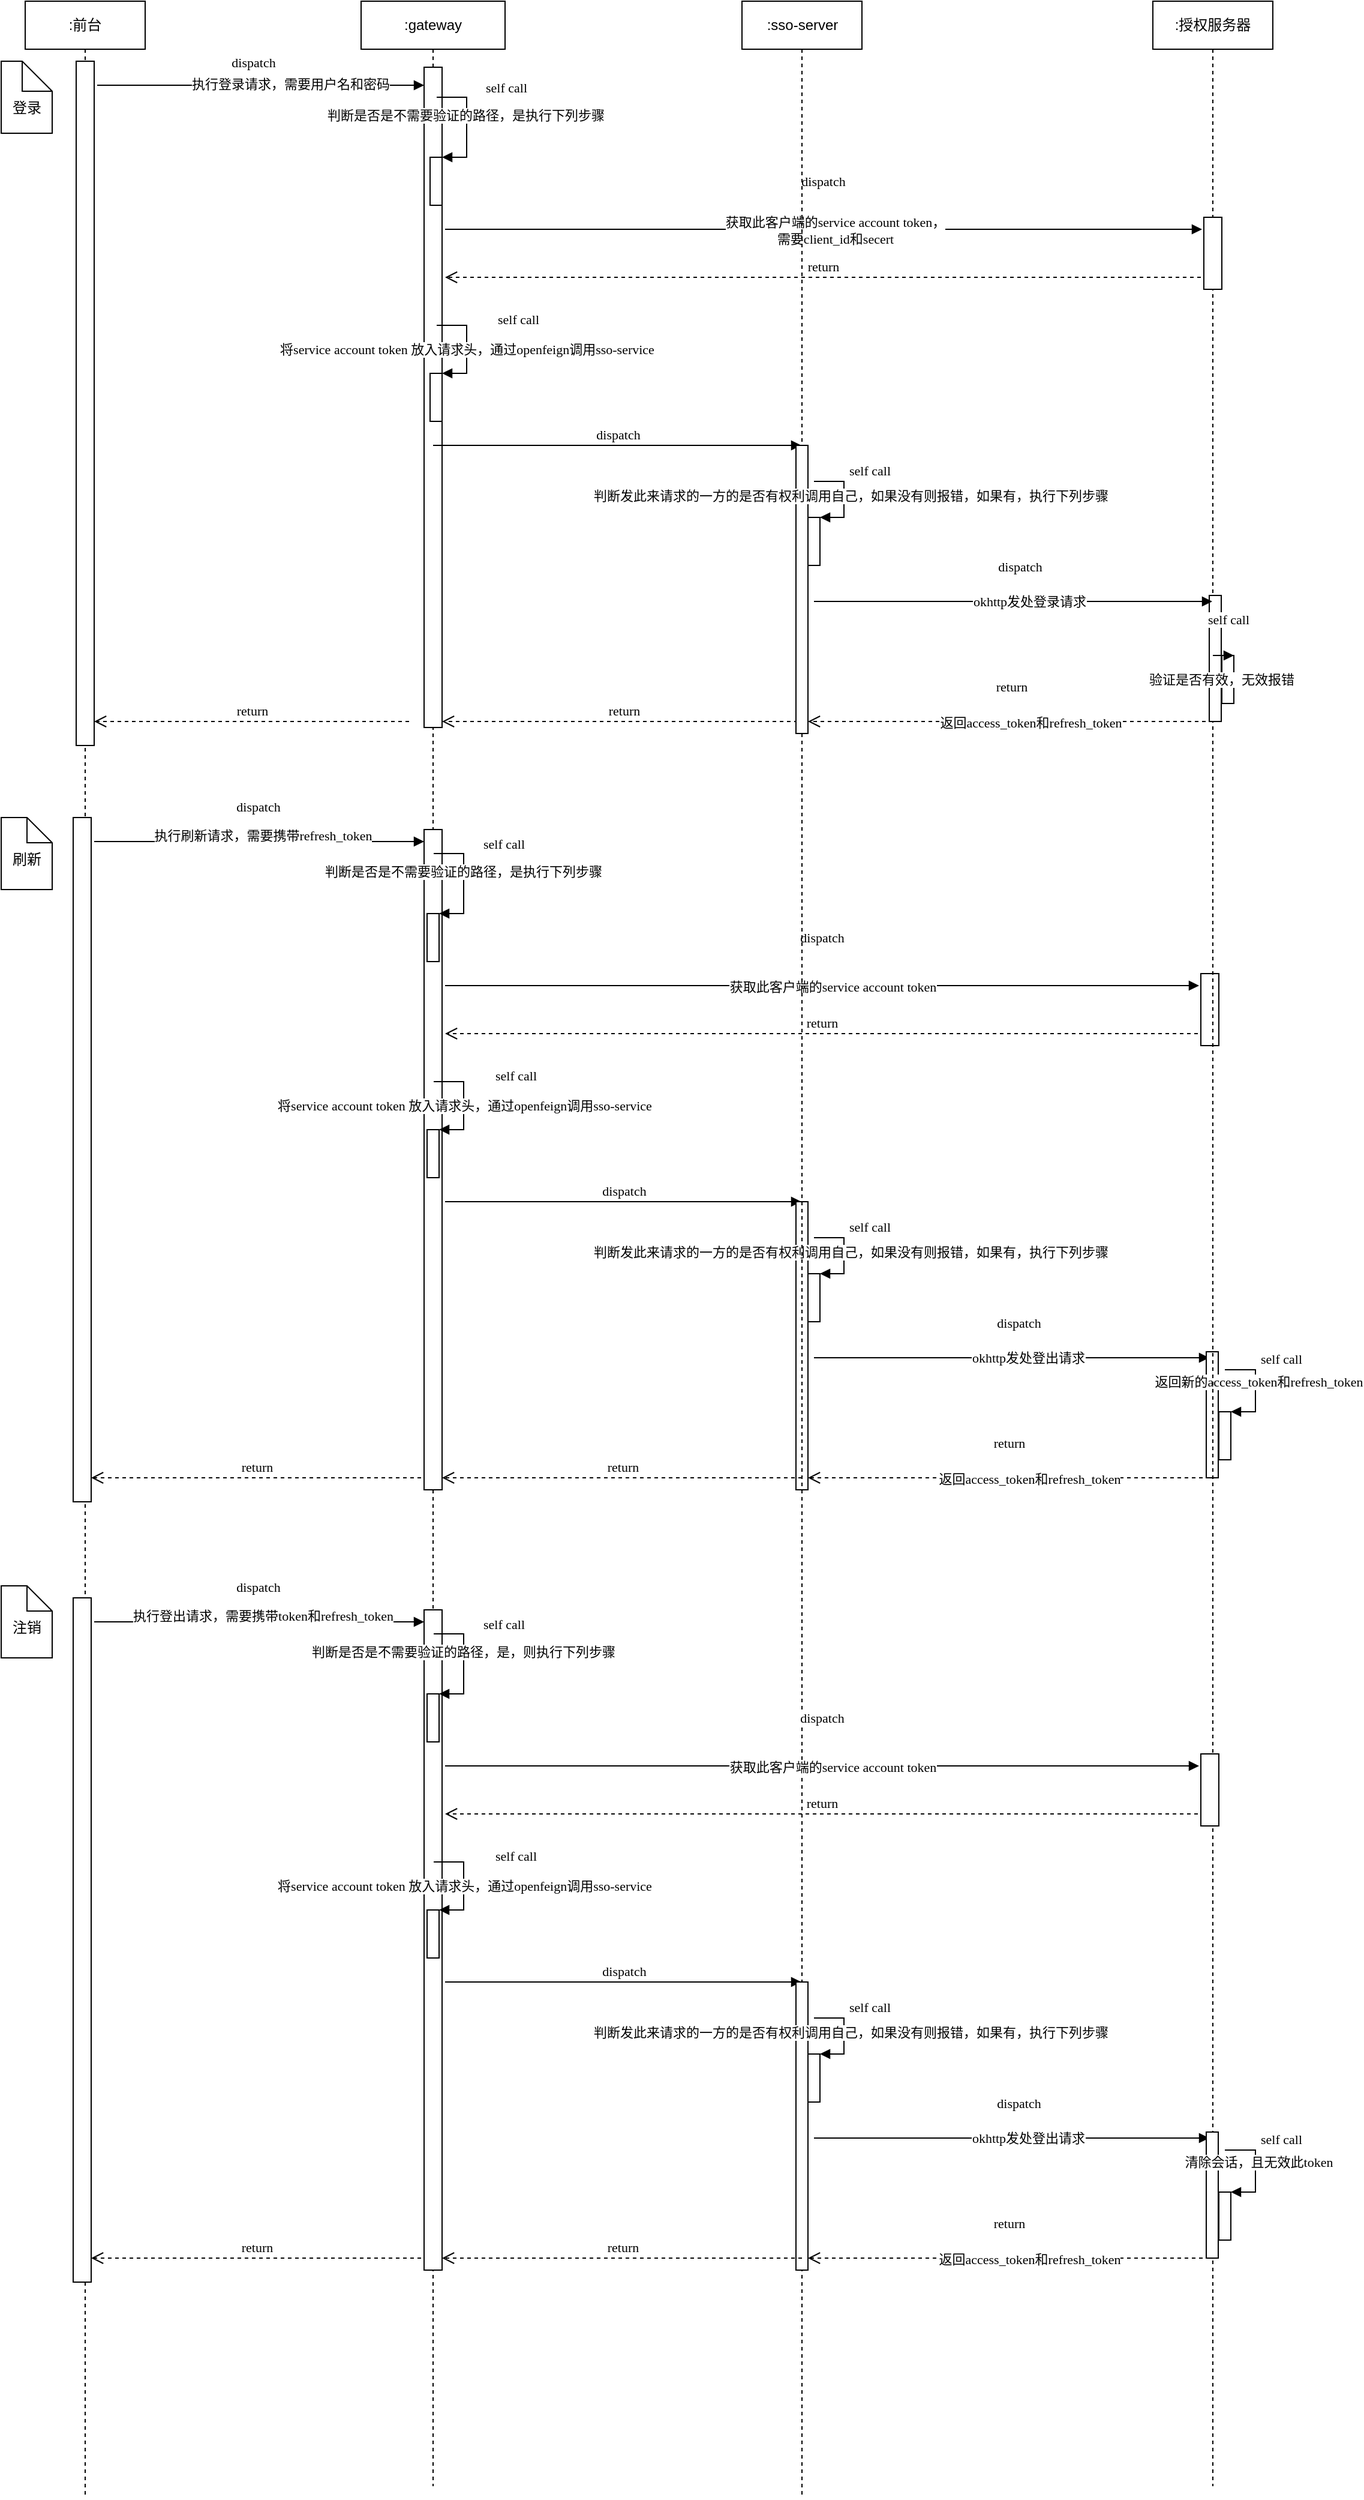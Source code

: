 <mxfile version="14.1.9" type="github">
  <diagram id="2YiFPJz1SB312BxSUlOT" name="Page-1">
    <mxGraphModel dx="1422" dy="762" grid="1" gridSize="10" guides="1" tooltips="1" connect="1" arrows="1" fold="1" page="1" pageScale="1" pageWidth="827" pageHeight="1169" math="0" shadow="0">
      <root>
        <mxCell id="0" />
        <mxCell id="1" parent="0" />
        <mxCell id="nPhlUC0xSRW4TfiQstkK-1" value=":前台" style="shape=umlLifeline;perimeter=lifelinePerimeter;whiteSpace=wrap;html=1;container=1;collapsible=0;recursiveResize=0;outlineConnect=0;" parent="1" vertex="1">
          <mxGeometry x="20" width="100" height="2080" as="geometry" />
        </mxCell>
        <mxCell id="IG3FBpjwl3Gu4T_X83VF-15" value="dispatch" style="html=1;verticalAlign=bottom;endArrow=block;fontFamily=Verdana;" parent="nPhlUC0xSRW4TfiQstkK-1" target="IG3FBpjwl3Gu4T_X83VF-5" edge="1">
          <mxGeometry x="-0.046" y="10" width="80" relative="1" as="geometry">
            <mxPoint x="60" y="70" as="sourcePoint" />
            <mxPoint x="140" y="70" as="targetPoint" />
            <mxPoint as="offset" />
          </mxGeometry>
        </mxCell>
        <mxCell id="IG3FBpjwl3Gu4T_X83VF-17" value="执行登录请求，需要用户名和密码" style="edgeLabel;html=1;align=center;verticalAlign=middle;resizable=0;points=[];fontFamily=Verdana;" parent="IG3FBpjwl3Gu4T_X83VF-15" vertex="1" connectable="0">
          <mxGeometry x="0.18" y="1" relative="1" as="geometry">
            <mxPoint as="offset" />
          </mxGeometry>
        </mxCell>
        <mxCell id="IG3FBpjwl3Gu4T_X83VF-1" value="" style="html=1;points=[];perimeter=orthogonalPerimeter;" parent="nPhlUC0xSRW4TfiQstkK-1" vertex="1">
          <mxGeometry x="42.5" y="50" width="15" height="570" as="geometry" />
        </mxCell>
        <mxCell id="IG3FBpjwl3Gu4T_X83VF-4" value=":gateway" style="shape=umlLifeline;perimeter=lifelinePerimeter;whiteSpace=wrap;html=1;container=1;collapsible=0;recursiveResize=0;outlineConnect=0;" parent="1" vertex="1">
          <mxGeometry x="300" width="120" height="2070" as="geometry" />
        </mxCell>
        <mxCell id="IG3FBpjwl3Gu4T_X83VF-5" value="" style="html=1;points=[];perimeter=orthogonalPerimeter;" parent="IG3FBpjwl3Gu4T_X83VF-4" vertex="1">
          <mxGeometry x="52.5" y="55" width="15" height="550" as="geometry" />
        </mxCell>
        <mxCell id="IG3FBpjwl3Gu4T_X83VF-28" value="" style="html=1;points=[];perimeter=orthogonalPerimeter;fontFamily=Verdana;" parent="IG3FBpjwl3Gu4T_X83VF-4" vertex="1">
          <mxGeometry x="57.5" y="130" width="10" height="40" as="geometry" />
        </mxCell>
        <mxCell id="IG3FBpjwl3Gu4T_X83VF-29" value="self call" style="edgeStyle=orthogonalEdgeStyle;html=1;align=left;spacingLeft=2;endArrow=block;rounded=0;entryX=1;entryY=0;fontFamily=Verdana;" parent="IG3FBpjwl3Gu4T_X83VF-4" target="IG3FBpjwl3Gu4T_X83VF-28" edge="1">
          <mxGeometry x="-0.231" y="23" relative="1" as="geometry">
            <mxPoint x="63" y="80" as="sourcePoint" />
            <Array as="points">
              <mxPoint x="88" y="80" />
            </Array>
            <mxPoint x="-11" y="-20" as="offset" />
          </mxGeometry>
        </mxCell>
        <mxCell id="IG3FBpjwl3Gu4T_X83VF-31" value="判断是否是不需要验证的路径，是执行下列步骤" style="edgeLabel;html=1;align=center;verticalAlign=middle;resizable=0;points=[];fontFamily=Verdana;" parent="IG3FBpjwl3Gu4T_X83VF-29" vertex="1" connectable="0">
          <mxGeometry x="-0.161" y="-1" relative="1" as="geometry">
            <mxPoint as="offset" />
          </mxGeometry>
        </mxCell>
        <mxCell id="IG3FBpjwl3Gu4T_X83VF-32" value="dispatch" style="html=1;verticalAlign=bottom;endArrow=block;fontFamily=Verdana;" parent="IG3FBpjwl3Gu4T_X83VF-4" edge="1">
          <mxGeometry x="-0.002" y="31" width="80" relative="1" as="geometry">
            <mxPoint x="70" y="190" as="sourcePoint" />
            <mxPoint x="701" y="190" as="targetPoint" />
            <mxPoint as="offset" />
          </mxGeometry>
        </mxCell>
        <mxCell id="IG3FBpjwl3Gu4T_X83VF-33" value="获取此客户端的service account token，&lt;br&gt;需要client_id和secert" style="edgeLabel;html=1;align=center;verticalAlign=middle;resizable=0;points=[];fontFamily=Verdana;" parent="IG3FBpjwl3Gu4T_X83VF-32" vertex="1" connectable="0">
          <mxGeometry x="0.028" y="-1" relative="1" as="geometry">
            <mxPoint as="offset" />
          </mxGeometry>
        </mxCell>
        <mxCell id="IG3FBpjwl3Gu4T_X83VF-35" value="" style="html=1;points=[];perimeter=orthogonalPerimeter;fontFamily=Verdana;" parent="IG3FBpjwl3Gu4T_X83VF-4" vertex="1">
          <mxGeometry x="57.5" y="310" width="10" height="40" as="geometry" />
        </mxCell>
        <mxCell id="IG3FBpjwl3Gu4T_X83VF-36" value="self call" style="edgeStyle=orthogonalEdgeStyle;html=1;align=left;spacingLeft=2;endArrow=block;rounded=0;entryX=1;entryY=0;fontFamily=Verdana;" parent="IG3FBpjwl3Gu4T_X83VF-4" target="IG3FBpjwl3Gu4T_X83VF-35" edge="1">
          <mxGeometry x="-0.231" y="24" relative="1" as="geometry">
            <mxPoint x="68" y="270" as="sourcePoint" />
            <Array as="points">
              <mxPoint x="63" y="270" />
              <mxPoint x="88" y="270" />
              <mxPoint x="88" y="320" />
            </Array>
            <mxPoint x="-2" y="-10" as="offset" />
          </mxGeometry>
        </mxCell>
        <mxCell id="IG3FBpjwl3Gu4T_X83VF-37" value="将service account token 放入请求头，通过openfeign调用sso-service" style="edgeLabel;html=1;align=center;verticalAlign=middle;resizable=0;points=[];fontFamily=Verdana;" parent="IG3FBpjwl3Gu4T_X83VF-36" vertex="1" connectable="0">
          <mxGeometry x="-0.182" relative="1" as="geometry">
            <mxPoint y="12.79" as="offset" />
          </mxGeometry>
        </mxCell>
        <mxCell id="IG3FBpjwl3Gu4T_X83VF-39" value="dispatch" style="html=1;verticalAlign=bottom;endArrow=block;fontFamily=Verdana;" parent="IG3FBpjwl3Gu4T_X83VF-4" target="IG3FBpjwl3Gu4T_X83VF-18" edge="1">
          <mxGeometry width="80" relative="1" as="geometry">
            <mxPoint x="60" y="370" as="sourcePoint" />
            <mxPoint x="140" y="370" as="targetPoint" />
          </mxGeometry>
        </mxCell>
        <mxCell id="IJelXBSJ-IOQ2__WsTzv-2" value="dispatch" style="html=1;verticalAlign=bottom;endArrow=block;fontFamily=Verdana;" parent="IG3FBpjwl3Gu4T_X83VF-4" target="IJelXBSJ-IOQ2__WsTzv-5" edge="1">
          <mxGeometry x="-0.009" y="20" width="80" relative="1" as="geometry">
            <mxPoint x="-222.5" y="700" as="sourcePoint" />
            <mxPoint x="-162.5" y="700" as="targetPoint" />
            <mxPoint as="offset" />
          </mxGeometry>
        </mxCell>
        <mxCell id="IJelXBSJ-IOQ2__WsTzv-3" value="执行刷新请求，需要携带refresh_token" style="edgeLabel;html=1;align=center;verticalAlign=middle;resizable=0;points=[];fontFamily=Verdana;" parent="IJelXBSJ-IOQ2__WsTzv-2" vertex="1" connectable="0">
          <mxGeometry x="0.18" y="1" relative="1" as="geometry">
            <mxPoint x="-22.5" y="-4" as="offset" />
          </mxGeometry>
        </mxCell>
        <mxCell id="IJelXBSJ-IOQ2__WsTzv-4" value="" style="html=1;points=[];perimeter=orthogonalPerimeter;" parent="IG3FBpjwl3Gu4T_X83VF-4" vertex="1">
          <mxGeometry x="-240" y="680" width="15" height="570" as="geometry" />
        </mxCell>
        <mxCell id="IJelXBSJ-IOQ2__WsTzv-5" value="" style="html=1;points=[];perimeter=orthogonalPerimeter;" parent="IG3FBpjwl3Gu4T_X83VF-4" vertex="1">
          <mxGeometry x="52.5" y="690" width="15" height="550" as="geometry" />
        </mxCell>
        <mxCell id="IJelXBSJ-IOQ2__WsTzv-6" value="" style="html=1;points=[];perimeter=orthogonalPerimeter;fontFamily=Verdana;" parent="IG3FBpjwl3Gu4T_X83VF-4" vertex="1">
          <mxGeometry x="55" y="760" width="10" height="40" as="geometry" />
        </mxCell>
        <mxCell id="IJelXBSJ-IOQ2__WsTzv-7" value="self call" style="edgeStyle=orthogonalEdgeStyle;html=1;align=left;spacingLeft=2;endArrow=block;rounded=0;entryX=1;entryY=0;fontFamily=Verdana;" parent="IG3FBpjwl3Gu4T_X83VF-4" target="IJelXBSJ-IOQ2__WsTzv-6" edge="1">
          <mxGeometry x="-0.231" y="23" relative="1" as="geometry">
            <mxPoint x="60.5" y="710" as="sourcePoint" />
            <Array as="points">
              <mxPoint x="85.5" y="710" />
            </Array>
            <mxPoint x="-11" y="-20" as="offset" />
          </mxGeometry>
        </mxCell>
        <mxCell id="IJelXBSJ-IOQ2__WsTzv-8" value="判断是否是不需要验证的路径，是执行下列步骤" style="edgeLabel;html=1;align=center;verticalAlign=middle;resizable=0;points=[];fontFamily=Verdana;" parent="IJelXBSJ-IOQ2__WsTzv-7" vertex="1" connectable="0">
          <mxGeometry x="-0.161" y="-1" relative="1" as="geometry">
            <mxPoint as="offset" />
          </mxGeometry>
        </mxCell>
        <mxCell id="IJelXBSJ-IOQ2__WsTzv-9" value="dispatch" style="html=1;verticalAlign=bottom;endArrow=block;fontFamily=Verdana;" parent="IG3FBpjwl3Gu4T_X83VF-4" edge="1">
          <mxGeometry x="-0.002" y="31" width="80" relative="1" as="geometry">
            <mxPoint x="70" y="820" as="sourcePoint" />
            <mxPoint x="698.5" y="820" as="targetPoint" />
            <mxPoint as="offset" />
          </mxGeometry>
        </mxCell>
        <mxCell id="IJelXBSJ-IOQ2__WsTzv-10" value="获取此客户端的service account token" style="edgeLabel;html=1;align=center;verticalAlign=middle;resizable=0;points=[];fontFamily=Verdana;" parent="IJelXBSJ-IOQ2__WsTzv-9" vertex="1" connectable="0">
          <mxGeometry x="0.028" y="-1" relative="1" as="geometry">
            <mxPoint as="offset" />
          </mxGeometry>
        </mxCell>
        <mxCell id="IJelXBSJ-IOQ2__WsTzv-11" value="" style="html=1;points=[];perimeter=orthogonalPerimeter;fontFamily=Verdana;" parent="IG3FBpjwl3Gu4T_X83VF-4" vertex="1">
          <mxGeometry x="55" y="940" width="10" height="40" as="geometry" />
        </mxCell>
        <mxCell id="IJelXBSJ-IOQ2__WsTzv-12" value="self call" style="edgeStyle=orthogonalEdgeStyle;html=1;align=left;spacingLeft=2;endArrow=block;rounded=0;entryX=1;entryY=0;fontFamily=Verdana;" parent="IG3FBpjwl3Gu4T_X83VF-4" target="IJelXBSJ-IOQ2__WsTzv-11" edge="1">
          <mxGeometry x="-0.231" y="24" relative="1" as="geometry">
            <mxPoint x="65.5" y="900" as="sourcePoint" />
            <Array as="points">
              <mxPoint x="60.5" y="900" />
              <mxPoint x="85.5" y="900" />
              <mxPoint x="85.5" y="950" />
            </Array>
            <mxPoint x="-2" y="-10" as="offset" />
          </mxGeometry>
        </mxCell>
        <mxCell id="IJelXBSJ-IOQ2__WsTzv-13" value="将service account token 放入请求头，通过openfeign调用sso-service" style="edgeLabel;html=1;align=center;verticalAlign=middle;resizable=0;points=[];fontFamily=Verdana;" parent="IJelXBSJ-IOQ2__WsTzv-12" vertex="1" connectable="0">
          <mxGeometry x="-0.182" relative="1" as="geometry">
            <mxPoint y="12.79" as="offset" />
          </mxGeometry>
        </mxCell>
        <mxCell id="IJelXBSJ-IOQ2__WsTzv-14" value="dispatch" style="html=1;verticalAlign=bottom;endArrow=block;fontFamily=Verdana;" parent="IG3FBpjwl3Gu4T_X83VF-4" edge="1">
          <mxGeometry width="80" relative="1" as="geometry">
            <mxPoint x="70" y="1000" as="sourcePoint" />
            <mxPoint x="367" y="1000" as="targetPoint" />
          </mxGeometry>
        </mxCell>
        <mxCell id="IJelXBSJ-IOQ2__WsTzv-15" value="" style="html=1;points=[];perimeter=orthogonalPerimeter;fontFamily=Verdana;" parent="IG3FBpjwl3Gu4T_X83VF-4" vertex="1">
          <mxGeometry x="362.5" y="1000" width="10" height="240" as="geometry" />
        </mxCell>
        <mxCell id="IJelXBSJ-IOQ2__WsTzv-16" value="" style="html=1;points=[];perimeter=orthogonalPerimeter;fontFamily=Verdana;" parent="IG3FBpjwl3Gu4T_X83VF-4" vertex="1">
          <mxGeometry x="372.5" y="1060" width="10" height="40" as="geometry" />
        </mxCell>
        <mxCell id="IJelXBSJ-IOQ2__WsTzv-17" value="self call" style="edgeStyle=orthogonalEdgeStyle;html=1;align=left;spacingLeft=2;endArrow=block;rounded=0;entryX=1;entryY=0;fontFamily=Verdana;" parent="IG3FBpjwl3Gu4T_X83VF-4" target="IJelXBSJ-IOQ2__WsTzv-16" edge="1">
          <mxGeometry x="-0.231" y="-10" relative="1" as="geometry">
            <mxPoint x="382.5" y="1030" as="sourcePoint" />
            <Array as="points">
              <mxPoint x="377.5" y="1030" />
              <mxPoint x="402.5" y="1030" />
              <mxPoint x="402.5" y="1060" />
            </Array>
            <mxPoint x="10" y="-10" as="offset" />
          </mxGeometry>
        </mxCell>
        <mxCell id="IJelXBSJ-IOQ2__WsTzv-18" value="判断发此来请求的一方的是否有权利调用自己，如果没有则报错，如果有，执行下列步骤" style="edgeLabel;html=1;align=center;verticalAlign=middle;resizable=0;points=[];fontFamily=Verdana;" parent="IJelXBSJ-IOQ2__WsTzv-17" vertex="1" connectable="0">
          <mxGeometry x="-0.193" relative="1" as="geometry">
            <mxPoint x="5" y="8.79" as="offset" />
          </mxGeometry>
        </mxCell>
        <mxCell id="IJelXBSJ-IOQ2__WsTzv-19" value="dispatch" style="html=1;verticalAlign=bottom;endArrow=block;fontFamily=Verdana;" parent="IG3FBpjwl3Gu4T_X83VF-4" edge="1">
          <mxGeometry x="0.032" y="20" width="80" relative="1" as="geometry">
            <mxPoint x="377.5" y="1130" as="sourcePoint" />
            <mxPoint x="707" y="1130" as="targetPoint" />
            <mxPoint as="offset" />
          </mxGeometry>
        </mxCell>
        <mxCell id="IJelXBSJ-IOQ2__WsTzv-20" value="okhttp发处登出请求" style="edgeLabel;html=1;align=center;verticalAlign=middle;resizable=0;points=[];fontFamily=Verdana;" parent="IJelXBSJ-IOQ2__WsTzv-19" vertex="1" connectable="0">
          <mxGeometry x="0.082" relative="1" as="geometry">
            <mxPoint as="offset" />
          </mxGeometry>
        </mxCell>
        <mxCell id="IJelXBSJ-IOQ2__WsTzv-21" value="" style="html=1;points=[];perimeter=orthogonalPerimeter;" parent="IG3FBpjwl3Gu4T_X83VF-4" vertex="1">
          <mxGeometry x="700" y="810" width="15" height="60" as="geometry" />
        </mxCell>
        <mxCell id="IJelXBSJ-IOQ2__WsTzv-22" value="" style="html=1;points=[];perimeter=orthogonalPerimeter;fontFamily=Verdana;" parent="IG3FBpjwl3Gu4T_X83VF-4" vertex="1">
          <mxGeometry x="704.5" y="1125" width="10" height="105" as="geometry" />
        </mxCell>
        <mxCell id="IJelXBSJ-IOQ2__WsTzv-23" value="" style="html=1;points=[];perimeter=orthogonalPerimeter;fontFamily=Verdana;" parent="IG3FBpjwl3Gu4T_X83VF-4" vertex="1">
          <mxGeometry x="715" y="1175" width="10" height="40" as="geometry" />
        </mxCell>
        <mxCell id="IJelXBSJ-IOQ2__WsTzv-24" value="self call" style="edgeStyle=orthogonalEdgeStyle;html=1;align=left;spacingLeft=2;endArrow=block;rounded=0;entryX=1;entryY=0;fontFamily=Verdana;" parent="IG3FBpjwl3Gu4T_X83VF-4" target="IJelXBSJ-IOQ2__WsTzv-23" edge="1">
          <mxGeometry x="-0.232" y="15" relative="1" as="geometry">
            <mxPoint x="720" y="1140" as="sourcePoint" />
            <Array as="points">
              <mxPoint x="745.5" y="1140" />
              <mxPoint x="745.5" y="1175" />
            </Array>
            <mxPoint x="-15" y="-15" as="offset" />
          </mxGeometry>
        </mxCell>
        <mxCell id="IJelXBSJ-IOQ2__WsTzv-25" value="返回新的access_token和refresh_token" style="edgeLabel;html=1;align=center;verticalAlign=middle;resizable=0;points=[];fontFamily=Verdana;" parent="IJelXBSJ-IOQ2__WsTzv-24" vertex="1" connectable="0">
          <mxGeometry x="-0.22" y="2" relative="1" as="geometry">
            <mxPoint y="3.5" as="offset" />
          </mxGeometry>
        </mxCell>
        <mxCell id="IJelXBSJ-IOQ2__WsTzv-26" value="return" style="html=1;verticalAlign=bottom;endArrow=open;dashed=1;endSize=8;fontFamily=Verdana;" parent="IG3FBpjwl3Gu4T_X83VF-4" edge="1">
          <mxGeometry relative="1" as="geometry">
            <mxPoint x="697.5" y="860" as="sourcePoint" />
            <mxPoint x="70" y="860" as="targetPoint" />
          </mxGeometry>
        </mxCell>
        <mxCell id="IJelXBSJ-IOQ2__WsTzv-27" value="return" style="html=1;verticalAlign=bottom;endArrow=open;dashed=1;endSize=8;fontFamily=Verdana;" parent="IG3FBpjwl3Gu4T_X83VF-4" target="IJelXBSJ-IOQ2__WsTzv-15" edge="1">
          <mxGeometry x="-0.001" y="-20" relative="1" as="geometry">
            <mxPoint x="707.5" y="1230" as="sourcePoint" />
            <mxPoint x="377.5" y="1230" as="targetPoint" />
            <mxPoint as="offset" />
          </mxGeometry>
        </mxCell>
        <mxCell id="IJelXBSJ-IOQ2__WsTzv-28" value="返回access_token和refresh_token" style="edgeLabel;html=1;align=center;verticalAlign=middle;resizable=0;points=[];fontFamily=Verdana;" parent="IJelXBSJ-IOQ2__WsTzv-27" vertex="1" connectable="0">
          <mxGeometry x="-0.1" y="1" relative="1" as="geometry">
            <mxPoint as="offset" />
          </mxGeometry>
        </mxCell>
        <mxCell id="IJelXBSJ-IOQ2__WsTzv-29" value="return" style="html=1;verticalAlign=bottom;endArrow=open;dashed=1;endSize=8;fontFamily=Verdana;" parent="IG3FBpjwl3Gu4T_X83VF-4" target="IJelXBSJ-IOQ2__WsTzv-5" edge="1">
          <mxGeometry relative="1" as="geometry">
            <mxPoint x="367.5" y="1230" as="sourcePoint" />
            <mxPoint x="287.5" y="1230" as="targetPoint" />
          </mxGeometry>
        </mxCell>
        <mxCell id="IJelXBSJ-IOQ2__WsTzv-30" value="return" style="html=1;verticalAlign=bottom;endArrow=open;dashed=1;endSize=8;fontFamily=Verdana;" parent="IG3FBpjwl3Gu4T_X83VF-4" target="IJelXBSJ-IOQ2__WsTzv-4" edge="1">
          <mxGeometry relative="1" as="geometry">
            <mxPoint x="50" y="1230" as="sourcePoint" />
            <mxPoint x="-42.5" y="1230" as="targetPoint" />
          </mxGeometry>
        </mxCell>
        <mxCell id="IG3FBpjwl3Gu4T_X83VF-20" value=":授权服务器" style="shape=umlLifeline;perimeter=lifelinePerimeter;whiteSpace=wrap;html=1;container=1;collapsible=0;recursiveResize=0;outlineConnect=0;" parent="1" vertex="1">
          <mxGeometry x="960" width="100" height="2070" as="geometry" />
        </mxCell>
        <mxCell id="IG3FBpjwl3Gu4T_X83VF-21" value="" style="html=1;points=[];perimeter=orthogonalPerimeter;" parent="IG3FBpjwl3Gu4T_X83VF-20" vertex="1">
          <mxGeometry x="42.5" y="180" width="15" height="60" as="geometry" />
        </mxCell>
        <mxCell id="IG3FBpjwl3Gu4T_X83VF-45" value="" style="html=1;points=[];perimeter=orthogonalPerimeter;fontFamily=Verdana;" parent="IG3FBpjwl3Gu4T_X83VF-20" vertex="1">
          <mxGeometry x="47" y="495" width="10" height="105" as="geometry" />
        </mxCell>
        <mxCell id="IG3FBpjwl3Gu4T_X83VF-47" value="" style="html=1;points=[];perimeter=orthogonalPerimeter;fontFamily=Verdana;" parent="IG3FBpjwl3Gu4T_X83VF-20" vertex="1">
          <mxGeometry x="57.5" y="545" width="10" height="40" as="geometry" />
        </mxCell>
        <mxCell id="IG3FBpjwl3Gu4T_X83VF-48" value="self call" style="edgeStyle=orthogonalEdgeStyle;html=1;align=left;spacingLeft=2;endArrow=block;rounded=0;entryX=1;entryY=0;fontFamily=Verdana;" parent="IG3FBpjwl3Gu4T_X83VF-20" source="IG3FBpjwl3Gu4T_X83VF-20" target="IG3FBpjwl3Gu4T_X83VF-47" edge="1">
          <mxGeometry x="-0.232" y="15" relative="1" as="geometry">
            <mxPoint x="63" y="515" as="sourcePoint" />
            <Array as="points">
              <mxPoint x="88" y="510" />
              <mxPoint x="88" y="545" />
            </Array>
            <mxPoint x="-15" y="-15" as="offset" />
          </mxGeometry>
        </mxCell>
        <mxCell id="IG3FBpjwl3Gu4T_X83VF-49" value="验证是否有效，无效报错" style="edgeLabel;html=1;align=center;verticalAlign=middle;resizable=0;points=[];fontFamily=Verdana;" parent="IG3FBpjwl3Gu4T_X83VF-48" vertex="1" connectable="0">
          <mxGeometry x="-0.22" y="2" relative="1" as="geometry">
            <mxPoint y="22" as="offset" />
          </mxGeometry>
        </mxCell>
        <mxCell id="IG3FBpjwl3Gu4T_X83VF-34" value="return" style="html=1;verticalAlign=bottom;endArrow=open;dashed=1;endSize=8;fontFamily=Verdana;" parent="1" edge="1">
          <mxGeometry relative="1" as="geometry">
            <mxPoint x="1000" y="230" as="sourcePoint" />
            <mxPoint x="370" y="230" as="targetPoint" />
          </mxGeometry>
        </mxCell>
        <mxCell id="IG3FBpjwl3Gu4T_X83VF-50" value="return" style="html=1;verticalAlign=bottom;endArrow=open;dashed=1;endSize=8;fontFamily=Verdana;" parent="1" target="IG3FBpjwl3Gu4T_X83VF-40" edge="1">
          <mxGeometry x="-0.001" y="-20" relative="1" as="geometry">
            <mxPoint x="1010" y="600" as="sourcePoint" />
            <mxPoint x="680" y="600" as="targetPoint" />
            <mxPoint as="offset" />
          </mxGeometry>
        </mxCell>
        <mxCell id="IG3FBpjwl3Gu4T_X83VF-51" value="返回access_token和refresh_token" style="edgeLabel;html=1;align=center;verticalAlign=middle;resizable=0;points=[];fontFamily=Verdana;" parent="IG3FBpjwl3Gu4T_X83VF-50" vertex="1" connectable="0">
          <mxGeometry x="-0.1" y="1" relative="1" as="geometry">
            <mxPoint as="offset" />
          </mxGeometry>
        </mxCell>
        <mxCell id="IG3FBpjwl3Gu4T_X83VF-52" value="return" style="html=1;verticalAlign=bottom;endArrow=open;dashed=1;endSize=8;fontFamily=Verdana;" parent="1" target="IG3FBpjwl3Gu4T_X83VF-5" edge="1">
          <mxGeometry relative="1" as="geometry">
            <mxPoint x="670" y="600" as="sourcePoint" />
            <mxPoint x="590" y="600" as="targetPoint" />
          </mxGeometry>
        </mxCell>
        <mxCell id="IG3FBpjwl3Gu4T_X83VF-53" value="return" style="html=1;verticalAlign=bottom;endArrow=open;dashed=1;endSize=8;fontFamily=Verdana;" parent="1" target="IG3FBpjwl3Gu4T_X83VF-1" edge="1">
          <mxGeometry relative="1" as="geometry">
            <mxPoint x="340" y="600" as="sourcePoint" />
            <mxPoint x="260" y="600" as="targetPoint" />
          </mxGeometry>
        </mxCell>
        <mxCell id="IG3FBpjwl3Gu4T_X83VF-18" value=":sso-server" style="shape=umlLifeline;perimeter=lifelinePerimeter;whiteSpace=wrap;html=1;container=1;collapsible=0;recursiveResize=0;outlineConnect=0;" parent="1" vertex="1">
          <mxGeometry x="617.5" width="100" height="2080" as="geometry" />
        </mxCell>
        <mxCell id="IG3FBpjwl3Gu4T_X83VF-40" value="" style="html=1;points=[];perimeter=orthogonalPerimeter;fontFamily=Verdana;" parent="IG3FBpjwl3Gu4T_X83VF-18" vertex="1">
          <mxGeometry x="45" y="370" width="10" height="240" as="geometry" />
        </mxCell>
        <mxCell id="IG3FBpjwl3Gu4T_X83VF-41" value="" style="html=1;points=[];perimeter=orthogonalPerimeter;fontFamily=Verdana;" parent="IG3FBpjwl3Gu4T_X83VF-18" vertex="1">
          <mxGeometry x="55" y="430" width="10" height="40" as="geometry" />
        </mxCell>
        <mxCell id="IG3FBpjwl3Gu4T_X83VF-42" value="self call" style="edgeStyle=orthogonalEdgeStyle;html=1;align=left;spacingLeft=2;endArrow=block;rounded=0;entryX=1;entryY=0;fontFamily=Verdana;" parent="IG3FBpjwl3Gu4T_X83VF-18" target="IG3FBpjwl3Gu4T_X83VF-41" edge="1">
          <mxGeometry x="-0.231" y="-10" relative="1" as="geometry">
            <mxPoint x="65" y="400" as="sourcePoint" />
            <Array as="points">
              <mxPoint x="60" y="400" />
              <mxPoint x="85" y="400" />
              <mxPoint x="85" y="430" />
            </Array>
            <mxPoint x="10" y="-10" as="offset" />
          </mxGeometry>
        </mxCell>
        <mxCell id="IG3FBpjwl3Gu4T_X83VF-43" value="判断发此来请求的一方的是否有权利调用自己，如果没有则报错，如果有，执行下列步骤" style="edgeLabel;html=1;align=center;verticalAlign=middle;resizable=0;points=[];fontFamily=Verdana;" parent="IG3FBpjwl3Gu4T_X83VF-42" vertex="1" connectable="0">
          <mxGeometry x="-0.193" relative="1" as="geometry">
            <mxPoint x="5" y="8.79" as="offset" />
          </mxGeometry>
        </mxCell>
        <mxCell id="IG3FBpjwl3Gu4T_X83VF-44" value="dispatch" style="html=1;verticalAlign=bottom;endArrow=block;fontFamily=Verdana;" parent="IG3FBpjwl3Gu4T_X83VF-18" target="IG3FBpjwl3Gu4T_X83VF-20" edge="1">
          <mxGeometry x="0.032" y="20" width="80" relative="1" as="geometry">
            <mxPoint x="60" y="500" as="sourcePoint" />
            <mxPoint x="140" y="500" as="targetPoint" />
            <mxPoint as="offset" />
          </mxGeometry>
        </mxCell>
        <mxCell id="IG3FBpjwl3Gu4T_X83VF-46" value="okhttp发处登录请求" style="edgeLabel;html=1;align=center;verticalAlign=middle;resizable=0;points=[];fontFamily=Verdana;" parent="IG3FBpjwl3Gu4T_X83VF-44" vertex="1" connectable="0">
          <mxGeometry x="0.082" relative="1" as="geometry">
            <mxPoint as="offset" />
          </mxGeometry>
        </mxCell>
        <mxCell id="IJelXBSJ-IOQ2__WsTzv-61" value="dispatch" style="html=1;verticalAlign=bottom;endArrow=block;fontFamily=Verdana;" parent="1" target="IJelXBSJ-IOQ2__WsTzv-64" edge="1">
          <mxGeometry x="-0.009" y="20" width="80" relative="1" as="geometry">
            <mxPoint x="77.5" y="1350" as="sourcePoint" />
            <mxPoint x="-162.5" y="1350" as="targetPoint" />
            <mxPoint as="offset" />
          </mxGeometry>
        </mxCell>
        <mxCell id="IJelXBSJ-IOQ2__WsTzv-62" value="执行登出请求，需要携带token和refresh_token" style="edgeLabel;html=1;align=center;verticalAlign=middle;resizable=0;points=[];fontFamily=Verdana;" parent="IJelXBSJ-IOQ2__WsTzv-61" vertex="1" connectable="0">
          <mxGeometry x="0.18" y="1" relative="1" as="geometry">
            <mxPoint x="-22.5" y="-4" as="offset" />
          </mxGeometry>
        </mxCell>
        <mxCell id="IJelXBSJ-IOQ2__WsTzv-63" value="" style="html=1;points=[];perimeter=orthogonalPerimeter;" parent="1" vertex="1">
          <mxGeometry x="60" y="1330" width="15" height="570" as="geometry" />
        </mxCell>
        <mxCell id="IJelXBSJ-IOQ2__WsTzv-64" value="" style="html=1;points=[];perimeter=orthogonalPerimeter;" parent="1" vertex="1">
          <mxGeometry x="352.5" y="1340" width="15" height="550" as="geometry" />
        </mxCell>
        <mxCell id="IJelXBSJ-IOQ2__WsTzv-65" value="" style="html=1;points=[];perimeter=orthogonalPerimeter;fontFamily=Verdana;" parent="1" vertex="1">
          <mxGeometry x="355" y="1410" width="10" height="40" as="geometry" />
        </mxCell>
        <mxCell id="IJelXBSJ-IOQ2__WsTzv-66" value="self call" style="edgeStyle=orthogonalEdgeStyle;html=1;align=left;spacingLeft=2;endArrow=block;rounded=0;entryX=1;entryY=0;fontFamily=Verdana;" parent="1" target="IJelXBSJ-IOQ2__WsTzv-65" edge="1">
          <mxGeometry x="-0.231" y="23" relative="1" as="geometry">
            <mxPoint x="360.5" y="1360" as="sourcePoint" />
            <Array as="points">
              <mxPoint x="385.5" y="1360" />
            </Array>
            <mxPoint x="-11" y="-20" as="offset" />
          </mxGeometry>
        </mxCell>
        <mxCell id="IJelXBSJ-IOQ2__WsTzv-67" value="判断是否是不需要验证的路径，是，则执行下列步骤" style="edgeLabel;html=1;align=center;verticalAlign=middle;resizable=0;points=[];fontFamily=Verdana;" parent="IJelXBSJ-IOQ2__WsTzv-66" vertex="1" connectable="0">
          <mxGeometry x="-0.161" y="-1" relative="1" as="geometry">
            <mxPoint as="offset" />
          </mxGeometry>
        </mxCell>
        <mxCell id="IJelXBSJ-IOQ2__WsTzv-68" value="dispatch" style="html=1;verticalAlign=bottom;endArrow=block;fontFamily=Verdana;" parent="1" edge="1">
          <mxGeometry x="-0.002" y="31" width="80" relative="1" as="geometry">
            <mxPoint x="370" y="1470" as="sourcePoint" />
            <mxPoint x="998.5" y="1470" as="targetPoint" />
            <mxPoint as="offset" />
          </mxGeometry>
        </mxCell>
        <mxCell id="IJelXBSJ-IOQ2__WsTzv-69" value="获取此客户端的service account token" style="edgeLabel;html=1;align=center;verticalAlign=middle;resizable=0;points=[];fontFamily=Verdana;" parent="IJelXBSJ-IOQ2__WsTzv-68" vertex="1" connectable="0">
          <mxGeometry x="0.028" y="-1" relative="1" as="geometry">
            <mxPoint as="offset" />
          </mxGeometry>
        </mxCell>
        <mxCell id="IJelXBSJ-IOQ2__WsTzv-70" value="" style="html=1;points=[];perimeter=orthogonalPerimeter;fontFamily=Verdana;" parent="1" vertex="1">
          <mxGeometry x="355" y="1590" width="10" height="40" as="geometry" />
        </mxCell>
        <mxCell id="IJelXBSJ-IOQ2__WsTzv-71" value="self call" style="edgeStyle=orthogonalEdgeStyle;html=1;align=left;spacingLeft=2;endArrow=block;rounded=0;entryX=1;entryY=0;fontFamily=Verdana;" parent="1" target="IJelXBSJ-IOQ2__WsTzv-70" edge="1">
          <mxGeometry x="-0.231" y="24" relative="1" as="geometry">
            <mxPoint x="365.5" y="1550" as="sourcePoint" />
            <Array as="points">
              <mxPoint x="360.5" y="1550" />
              <mxPoint x="385.5" y="1550" />
              <mxPoint x="385.5" y="1600" />
            </Array>
            <mxPoint x="-2" y="-10" as="offset" />
          </mxGeometry>
        </mxCell>
        <mxCell id="IJelXBSJ-IOQ2__WsTzv-72" value="将service account token 放入请求头，通过openfeign调用sso-service" style="edgeLabel;html=1;align=center;verticalAlign=middle;resizable=0;points=[];fontFamily=Verdana;" parent="IJelXBSJ-IOQ2__WsTzv-71" vertex="1" connectable="0">
          <mxGeometry x="-0.182" relative="1" as="geometry">
            <mxPoint y="12.79" as="offset" />
          </mxGeometry>
        </mxCell>
        <mxCell id="IJelXBSJ-IOQ2__WsTzv-73" value="dispatch" style="html=1;verticalAlign=bottom;endArrow=block;fontFamily=Verdana;" parent="1" edge="1">
          <mxGeometry width="80" relative="1" as="geometry">
            <mxPoint x="370" y="1650" as="sourcePoint" />
            <mxPoint x="667" y="1650" as="targetPoint" />
          </mxGeometry>
        </mxCell>
        <mxCell id="IJelXBSJ-IOQ2__WsTzv-74" value="" style="html=1;points=[];perimeter=orthogonalPerimeter;fontFamily=Verdana;" parent="1" vertex="1">
          <mxGeometry x="662.5" y="1650" width="10" height="240" as="geometry" />
        </mxCell>
        <mxCell id="IJelXBSJ-IOQ2__WsTzv-75" value="" style="html=1;points=[];perimeter=orthogonalPerimeter;fontFamily=Verdana;" parent="1" vertex="1">
          <mxGeometry x="672.5" y="1710" width="10" height="40" as="geometry" />
        </mxCell>
        <mxCell id="IJelXBSJ-IOQ2__WsTzv-76" value="self call" style="edgeStyle=orthogonalEdgeStyle;html=1;align=left;spacingLeft=2;endArrow=block;rounded=0;entryX=1;entryY=0;fontFamily=Verdana;" parent="1" target="IJelXBSJ-IOQ2__WsTzv-75" edge="1">
          <mxGeometry x="-0.231" y="-10" relative="1" as="geometry">
            <mxPoint x="682.5" y="1680" as="sourcePoint" />
            <Array as="points">
              <mxPoint x="677.5" y="1680" />
              <mxPoint x="702.5" y="1680" />
              <mxPoint x="702.5" y="1710" />
            </Array>
            <mxPoint x="10" y="-10" as="offset" />
          </mxGeometry>
        </mxCell>
        <mxCell id="IJelXBSJ-IOQ2__WsTzv-77" value="判断发此来请求的一方的是否有权利调用自己，如果没有则报错，如果有，执行下列步骤" style="edgeLabel;html=1;align=center;verticalAlign=middle;resizable=0;points=[];fontFamily=Verdana;" parent="IJelXBSJ-IOQ2__WsTzv-76" vertex="1" connectable="0">
          <mxGeometry x="-0.193" relative="1" as="geometry">
            <mxPoint x="5" y="8.79" as="offset" />
          </mxGeometry>
        </mxCell>
        <mxCell id="IJelXBSJ-IOQ2__WsTzv-78" value="dispatch" style="html=1;verticalAlign=bottom;endArrow=block;fontFamily=Verdana;" parent="1" edge="1">
          <mxGeometry x="0.032" y="20" width="80" relative="1" as="geometry">
            <mxPoint x="677.5" y="1780" as="sourcePoint" />
            <mxPoint x="1007" y="1780" as="targetPoint" />
            <mxPoint as="offset" />
          </mxGeometry>
        </mxCell>
        <mxCell id="IJelXBSJ-IOQ2__WsTzv-79" value="okhttp发处登出请求" style="edgeLabel;html=1;align=center;verticalAlign=middle;resizable=0;points=[];fontFamily=Verdana;" parent="IJelXBSJ-IOQ2__WsTzv-78" vertex="1" connectable="0">
          <mxGeometry x="0.082" relative="1" as="geometry">
            <mxPoint as="offset" />
          </mxGeometry>
        </mxCell>
        <mxCell id="IJelXBSJ-IOQ2__WsTzv-80" value="" style="html=1;points=[];perimeter=orthogonalPerimeter;" parent="1" vertex="1">
          <mxGeometry x="1000" y="1460" width="15" height="60" as="geometry" />
        </mxCell>
        <mxCell id="IJelXBSJ-IOQ2__WsTzv-81" value="" style="html=1;points=[];perimeter=orthogonalPerimeter;fontFamily=Verdana;" parent="1" vertex="1">
          <mxGeometry x="1004.5" y="1775" width="10" height="105" as="geometry" />
        </mxCell>
        <mxCell id="IJelXBSJ-IOQ2__WsTzv-82" value="" style="html=1;points=[];perimeter=orthogonalPerimeter;fontFamily=Verdana;" parent="1" vertex="1">
          <mxGeometry x="1015" y="1825" width="10" height="40" as="geometry" />
        </mxCell>
        <mxCell id="IJelXBSJ-IOQ2__WsTzv-83" value="self call" style="edgeStyle=orthogonalEdgeStyle;html=1;align=left;spacingLeft=2;endArrow=block;rounded=0;entryX=1;entryY=0;fontFamily=Verdana;" parent="1" target="IJelXBSJ-IOQ2__WsTzv-82" edge="1">
          <mxGeometry x="-0.232" y="15" relative="1" as="geometry">
            <mxPoint x="1020" y="1790" as="sourcePoint" />
            <Array as="points">
              <mxPoint x="1045.5" y="1790" />
              <mxPoint x="1045.5" y="1825" />
            </Array>
            <mxPoint x="-15" y="-15" as="offset" />
          </mxGeometry>
        </mxCell>
        <mxCell id="IJelXBSJ-IOQ2__WsTzv-84" value="清除会话，且无效此token" style="edgeLabel;html=1;align=center;verticalAlign=middle;resizable=0;points=[];fontFamily=Verdana;" parent="IJelXBSJ-IOQ2__WsTzv-83" vertex="1" connectable="0">
          <mxGeometry x="-0.22" y="2" relative="1" as="geometry">
            <mxPoint y="3.5" as="offset" />
          </mxGeometry>
        </mxCell>
        <mxCell id="IJelXBSJ-IOQ2__WsTzv-85" value="return" style="html=1;verticalAlign=bottom;endArrow=open;dashed=1;endSize=8;fontFamily=Verdana;" parent="1" edge="1">
          <mxGeometry relative="1" as="geometry">
            <mxPoint x="997.5" y="1510" as="sourcePoint" />
            <mxPoint x="370" y="1510" as="targetPoint" />
          </mxGeometry>
        </mxCell>
        <mxCell id="IJelXBSJ-IOQ2__WsTzv-86" value="return" style="html=1;verticalAlign=bottom;endArrow=open;dashed=1;endSize=8;fontFamily=Verdana;" parent="1" target="IJelXBSJ-IOQ2__WsTzv-74" edge="1">
          <mxGeometry x="-0.001" y="-20" relative="1" as="geometry">
            <mxPoint x="1007.5" y="1880" as="sourcePoint" />
            <mxPoint x="377.5" y="1880" as="targetPoint" />
            <mxPoint as="offset" />
          </mxGeometry>
        </mxCell>
        <mxCell id="IJelXBSJ-IOQ2__WsTzv-87" value="返回access_token和refresh_token" style="edgeLabel;html=1;align=center;verticalAlign=middle;resizable=0;points=[];fontFamily=Verdana;" parent="IJelXBSJ-IOQ2__WsTzv-86" vertex="1" connectable="0">
          <mxGeometry x="-0.1" y="1" relative="1" as="geometry">
            <mxPoint as="offset" />
          </mxGeometry>
        </mxCell>
        <mxCell id="IJelXBSJ-IOQ2__WsTzv-88" value="return" style="html=1;verticalAlign=bottom;endArrow=open;dashed=1;endSize=8;fontFamily=Verdana;" parent="1" target="IJelXBSJ-IOQ2__WsTzv-64" edge="1">
          <mxGeometry relative="1" as="geometry">
            <mxPoint x="667.5" y="1880" as="sourcePoint" />
            <mxPoint x="287.5" y="1880" as="targetPoint" />
          </mxGeometry>
        </mxCell>
        <mxCell id="IJelXBSJ-IOQ2__WsTzv-89" value="return" style="html=1;verticalAlign=bottom;endArrow=open;dashed=1;endSize=8;fontFamily=Verdana;" parent="1" target="IJelXBSJ-IOQ2__WsTzv-63" edge="1">
          <mxGeometry relative="1" as="geometry">
            <mxPoint x="350" y="1880" as="sourcePoint" />
            <mxPoint x="-42.5" y="1880" as="targetPoint" />
          </mxGeometry>
        </mxCell>
        <mxCell id="IJelXBSJ-IOQ2__WsTzv-90" value="登录" style="shape=note2;boundedLbl=1;whiteSpace=wrap;html=1;size=25;verticalAlign=top;align=center;fontFamily=Verdana;" parent="1" vertex="1">
          <mxGeometry y="50" width="42.5" height="60" as="geometry" />
        </mxCell>
        <mxCell id="IJelXBSJ-IOQ2__WsTzv-91" value="刷新" style="shape=note2;boundedLbl=1;whiteSpace=wrap;html=1;size=21;verticalAlign=top;align=center;fontFamily=Verdana;" parent="1" vertex="1">
          <mxGeometry y="680" width="42.5" height="60" as="geometry" />
        </mxCell>
        <mxCell id="IJelXBSJ-IOQ2__WsTzv-92" value="注销" style="shape=note2;boundedLbl=1;whiteSpace=wrap;html=1;size=21;verticalAlign=top;align=center;fontFamily=Verdana;" parent="1" vertex="1">
          <mxGeometry y="1320" width="42.5" height="60" as="geometry" />
        </mxCell>
      </root>
    </mxGraphModel>
  </diagram>
</mxfile>

